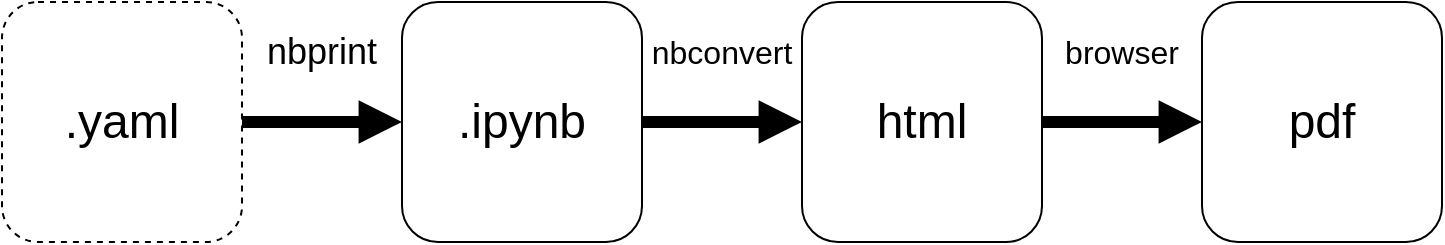 <mxfile version="24.2.8" type="device">
  <diagram name="Page-1" id="aYZJm91bqzM_3M612xPh">
    <mxGraphModel dx="1314" dy="831" grid="1" gridSize="10" guides="1" tooltips="1" connect="1" arrows="1" fold="1" page="1" pageScale="1" pageWidth="850" pageHeight="1100" math="0" shadow="0">
      <root>
        <mxCell id="0" />
        <mxCell id="1" parent="0" />
        <mxCell id="59OiiEbDnMsajZ87g-L6-5" style="edgeStyle=orthogonalEdgeStyle;rounded=0;orthogonalLoop=1;jettySize=auto;html=1;exitX=1;exitY=0.5;exitDx=0;exitDy=0;entryX=0;entryY=0.5;entryDx=0;entryDy=0;strokeWidth=6;endArrow=block;endFill=1;" edge="1" parent="1" source="59OiiEbDnMsajZ87g-L6-1" target="59OiiEbDnMsajZ87g-L6-2">
          <mxGeometry relative="1" as="geometry" />
        </mxCell>
        <mxCell id="59OiiEbDnMsajZ87g-L6-1" value=".yaml" style="rounded=1;whiteSpace=wrap;html=1;fontSize=24;dashed=1;" vertex="1" parent="1">
          <mxGeometry x="40" y="160" width="120" height="120" as="geometry" />
        </mxCell>
        <mxCell id="59OiiEbDnMsajZ87g-L6-6" style="edgeStyle=orthogonalEdgeStyle;rounded=0;orthogonalLoop=1;jettySize=auto;html=1;exitX=1;exitY=0.5;exitDx=0;exitDy=0;entryX=0;entryY=0.5;entryDx=0;entryDy=0;endArrow=block;endFill=1;strokeWidth=6;" edge="1" parent="1" source="59OiiEbDnMsajZ87g-L6-2" target="59OiiEbDnMsajZ87g-L6-3">
          <mxGeometry relative="1" as="geometry" />
        </mxCell>
        <mxCell id="59OiiEbDnMsajZ87g-L6-2" value=".ipynb" style="rounded=1;whiteSpace=wrap;html=1;fontSize=24;" vertex="1" parent="1">
          <mxGeometry x="240" y="160" width="120" height="120" as="geometry" />
        </mxCell>
        <mxCell id="59OiiEbDnMsajZ87g-L6-7" style="edgeStyle=orthogonalEdgeStyle;rounded=0;orthogonalLoop=1;jettySize=auto;html=1;exitX=1;exitY=0.5;exitDx=0;exitDy=0;entryX=0;entryY=0.5;entryDx=0;entryDy=0;endArrow=block;endFill=1;strokeWidth=6;" edge="1" parent="1" source="59OiiEbDnMsajZ87g-L6-3" target="59OiiEbDnMsajZ87g-L6-4">
          <mxGeometry relative="1" as="geometry" />
        </mxCell>
        <mxCell id="59OiiEbDnMsajZ87g-L6-3" value="html" style="rounded=1;whiteSpace=wrap;html=1;fontSize=24;" vertex="1" parent="1">
          <mxGeometry x="440" y="160" width="120" height="120" as="geometry" />
        </mxCell>
        <mxCell id="59OiiEbDnMsajZ87g-L6-4" value="pdf" style="rounded=1;whiteSpace=wrap;html=1;fontSize=24;" vertex="1" parent="1">
          <mxGeometry x="640" y="160" width="120" height="120" as="geometry" />
        </mxCell>
        <mxCell id="59OiiEbDnMsajZ87g-L6-8" value="nbprint" style="text;html=1;align=center;verticalAlign=middle;whiteSpace=wrap;rounded=0;fontSize=18;" vertex="1" parent="1">
          <mxGeometry x="170" y="170" width="60" height="30" as="geometry" />
        </mxCell>
        <mxCell id="59OiiEbDnMsajZ87g-L6-9" value="nbconvert" style="text;html=1;align=center;verticalAlign=middle;whiteSpace=wrap;rounded=0;fontSize=16;" vertex="1" parent="1">
          <mxGeometry x="370" y="170" width="60" height="30" as="geometry" />
        </mxCell>
        <mxCell id="59OiiEbDnMsajZ87g-L6-10" value="browser" style="text;html=1;align=center;verticalAlign=middle;whiteSpace=wrap;rounded=0;fontSize=16;" vertex="1" parent="1">
          <mxGeometry x="570" y="170" width="60" height="30" as="geometry" />
        </mxCell>
      </root>
    </mxGraphModel>
  </diagram>
</mxfile>
